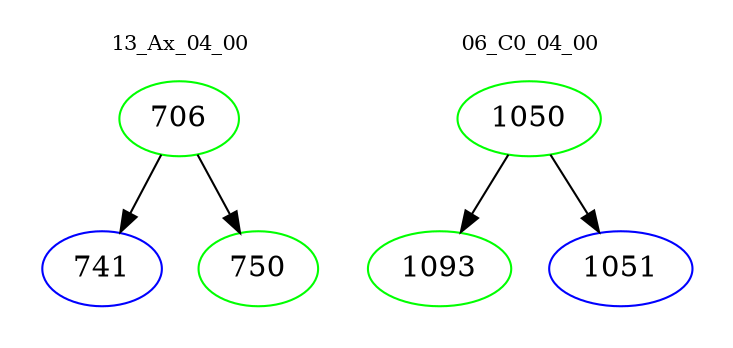 digraph{
subgraph cluster_0 {
color = white
label = "13_Ax_04_00";
fontsize=10;
T0_706 [label="706", color="green"]
T0_706 -> T0_741 [color="black"]
T0_741 [label="741", color="blue"]
T0_706 -> T0_750 [color="black"]
T0_750 [label="750", color="green"]
}
subgraph cluster_1 {
color = white
label = "06_C0_04_00";
fontsize=10;
T1_1050 [label="1050", color="green"]
T1_1050 -> T1_1093 [color="black"]
T1_1093 [label="1093", color="green"]
T1_1050 -> T1_1051 [color="black"]
T1_1051 [label="1051", color="blue"]
}
}
